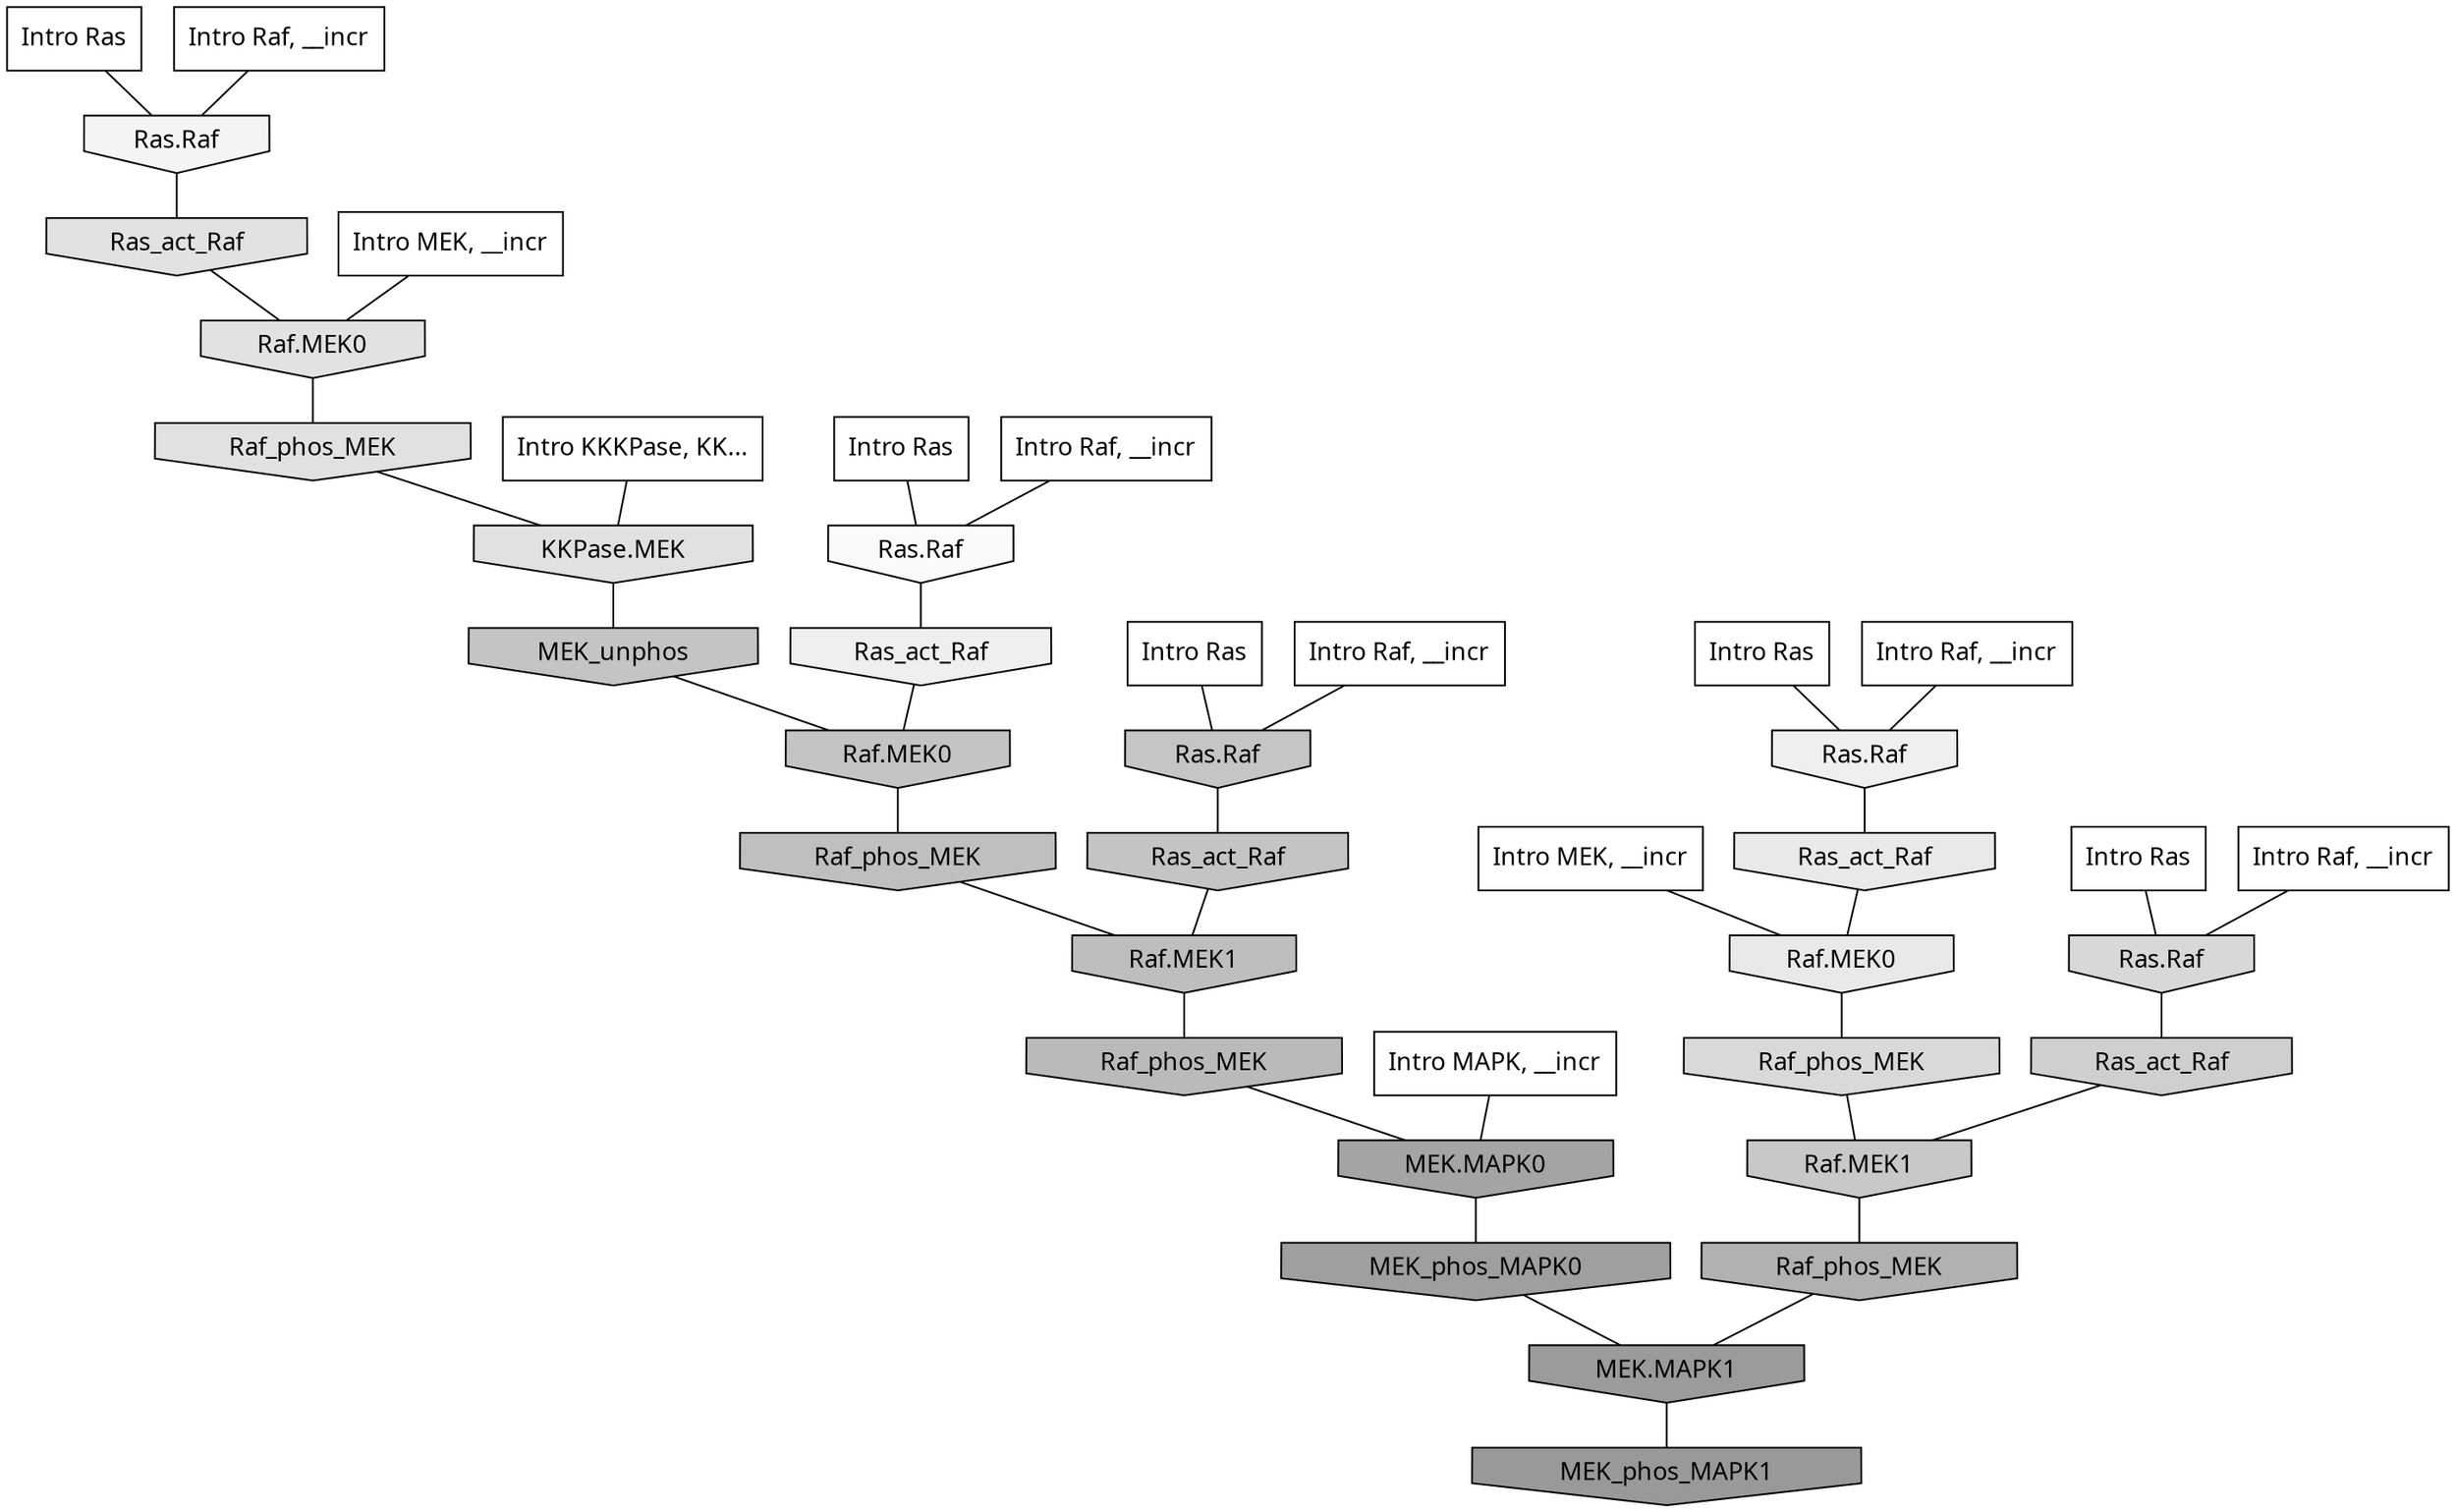 digraph G{
  rankdir="TB";
  ranksep=0.30;
  node [fontname="CMU Serif"];
  edge [fontname="CMU Serif"];
  
  7 [label="Intro Ras", shape=rectangle, style=filled, fillcolor="0.000 0.000 1.000"]
  
  26 [label="Intro Ras", shape=rectangle, style=filled, fillcolor="0.000 0.000 1.000"]
  
  45 [label="Intro Ras", shape=rectangle, style=filled, fillcolor="0.000 0.000 1.000"]
  
  48 [label="Intro Ras", shape=rectangle, style=filled, fillcolor="0.000 0.000 1.000"]
  
  80 [label="Intro Ras", shape=rectangle, style=filled, fillcolor="0.000 0.000 1.000"]
  
  206 [label="Intro Raf, __incr", shape=rectangle, style=filled, fillcolor="0.000 0.000 1.000"]
  
  211 [label="Intro Raf, __incr", shape=rectangle, style=filled, fillcolor="0.000 0.000 1.000"]
  
  795 [label="Intro Raf, __incr", shape=rectangle, style=filled, fillcolor="0.000 0.000 1.000"]
  
  943 [label="Intro Raf, __incr", shape=rectangle, style=filled, fillcolor="0.000 0.000 1.000"]
  
  994 [label="Intro Raf, __incr", shape=rectangle, style=filled, fillcolor="0.000 0.000 1.000"]
  
  1251 [label="Intro MEK, __incr", shape=rectangle, style=filled, fillcolor="0.000 0.000 1.000"]
  
  1753 [label="Intro MEK, __incr", shape=rectangle, style=filled, fillcolor="0.000 0.000 1.000"]
  
  2558 [label="Intro MAPK, __incr", shape=rectangle, style=filled, fillcolor="0.000 0.000 1.000"]
  
  3151 [label="Intro KKKPase, KK...", shape=rectangle, style=filled, fillcolor="0.000 0.000 1.000"]
  
  3434 [label="Ras.Raf", shape=invhouse, style=filled, fillcolor="0.000 0.000 0.978"]
  
  3616 [label="Ras.Raf", shape=invhouse, style=filled, fillcolor="0.000 0.000 0.955"]
  
  3811 [label="Ras.Raf", shape=invhouse, style=filled, fillcolor="0.000 0.000 0.937"]
  
  3836 [label="Ras_act_Raf", shape=invhouse, style=filled, fillcolor="0.000 0.000 0.936"]
  
  4178 [label="Ras_act_Raf", shape=invhouse, style=filled, fillcolor="0.000 0.000 0.913"]
  
  4180 [label="Raf.MEK0", shape=invhouse, style=filled, fillcolor="0.000 0.000 0.913"]
  
  4565 [label="Ras_act_Raf", shape=invhouse, style=filled, fillcolor="0.000 0.000 0.886"]
  
  4568 [label="Raf.MEK0", shape=invhouse, style=filled, fillcolor="0.000 0.000 0.886"]
  
  4641 [label="Raf_phos_MEK", shape=invhouse, style=filled, fillcolor="0.000 0.000 0.881"]
  
  4649 [label="KKPase.MEK", shape=invhouse, style=filled, fillcolor="0.000 0.000 0.881"]
  
  5160 [label="Raf_phos_MEK", shape=invhouse, style=filled, fillcolor="0.000 0.000 0.850"]
  
  5237 [label="Ras.Raf", shape=invhouse, style=filled, fillcolor="0.000 0.000 0.846"]
  
  5894 [label="Ras_act_Raf", shape=invhouse, style=filled, fillcolor="0.000 0.000 0.810"]
  
  6487 [label="Raf.MEK1", shape=invhouse, style=filled, fillcolor="0.000 0.000 0.782"]
  
  6755 [label="Ras.Raf", shape=invhouse, style=filled, fillcolor="0.000 0.000 0.772"]
  
  6846 [label="MEK_unphos", shape=invhouse, style=filled, fillcolor="0.000 0.000 0.768"]
  
  6853 [label="Raf.MEK0", shape=invhouse, style=filled, fillcolor="0.000 0.000 0.768"]
  
  6894 [label="Ras_act_Raf", shape=invhouse, style=filled, fillcolor="0.000 0.000 0.766"]
  
  7502 [label="Raf_phos_MEK", shape=invhouse, style=filled, fillcolor="0.000 0.000 0.747"]
  
  7606 [label="Raf.MEK1", shape=invhouse, style=filled, fillcolor="0.000 0.000 0.744"]
  
  8160 [label="Raf_phos_MEK", shape=invhouse, style=filled, fillcolor="0.000 0.000 0.727"]
  
  9339 [label="Raf_phos_MEK", shape=invhouse, style=filled, fillcolor="0.000 0.000 0.693"]
  
  11798 [label="MEK.MAPK0", shape=invhouse, style=filled, fillcolor="0.000 0.000 0.643"]
  
  13090 [label="MEK_phos_MAPK0", shape=invhouse, style=filled, fillcolor="0.000 0.000 0.622"]
  
  14159 [label="MEK.MAPK1", shape=invhouse, style=filled, fillcolor="0.000 0.000 0.606"]
  
  14625 [label="MEK_phos_MAPK1", shape=invhouse, style=filled, fillcolor="0.000 0.000 0.600"]
  
  
  14159 -> 14625 [dir=none, color="0.000 0.000 0.000"] 
  13090 -> 14159 [dir=none, color="0.000 0.000 0.000"] 
  11798 -> 13090 [dir=none, color="0.000 0.000 0.000"] 
  9339 -> 14159 [dir=none, color="0.000 0.000 0.000"] 
  8160 -> 11798 [dir=none, color="0.000 0.000 0.000"] 
  7606 -> 8160 [dir=none, color="0.000 0.000 0.000"] 
  7502 -> 7606 [dir=none, color="0.000 0.000 0.000"] 
  6894 -> 7606 [dir=none, color="0.000 0.000 0.000"] 
  6853 -> 7502 [dir=none, color="0.000 0.000 0.000"] 
  6846 -> 6853 [dir=none, color="0.000 0.000 0.000"] 
  6755 -> 6894 [dir=none, color="0.000 0.000 0.000"] 
  6487 -> 9339 [dir=none, color="0.000 0.000 0.000"] 
  5894 -> 6487 [dir=none, color="0.000 0.000 0.000"] 
  5237 -> 5894 [dir=none, color="0.000 0.000 0.000"] 
  5160 -> 6487 [dir=none, color="0.000 0.000 0.000"] 
  4649 -> 6846 [dir=none, color="0.000 0.000 0.000"] 
  4641 -> 4649 [dir=none, color="0.000 0.000 0.000"] 
  4568 -> 4641 [dir=none, color="0.000 0.000 0.000"] 
  4565 -> 4568 [dir=none, color="0.000 0.000 0.000"] 
  4180 -> 5160 [dir=none, color="0.000 0.000 0.000"] 
  4178 -> 4180 [dir=none, color="0.000 0.000 0.000"] 
  3836 -> 6853 [dir=none, color="0.000 0.000 0.000"] 
  3811 -> 4178 [dir=none, color="0.000 0.000 0.000"] 
  3616 -> 4565 [dir=none, color="0.000 0.000 0.000"] 
  3434 -> 3836 [dir=none, color="0.000 0.000 0.000"] 
  3151 -> 4649 [dir=none, color="0.000 0.000 0.000"] 
  2558 -> 11798 [dir=none, color="0.000 0.000 0.000"] 
  1753 -> 4568 [dir=none, color="0.000 0.000 0.000"] 
  1251 -> 4180 [dir=none, color="0.000 0.000 0.000"] 
  994 -> 3616 [dir=none, color="0.000 0.000 0.000"] 
  943 -> 6755 [dir=none, color="0.000 0.000 0.000"] 
  795 -> 5237 [dir=none, color="0.000 0.000 0.000"] 
  211 -> 3811 [dir=none, color="0.000 0.000 0.000"] 
  206 -> 3434 [dir=none, color="0.000 0.000 0.000"] 
  80 -> 3811 [dir=none, color="0.000 0.000 0.000"] 
  48 -> 5237 [dir=none, color="0.000 0.000 0.000"] 
  45 -> 6755 [dir=none, color="0.000 0.000 0.000"] 
  26 -> 3434 [dir=none, color="0.000 0.000 0.000"] 
  7 -> 3616 [dir=none, color="0.000 0.000 0.000"] 
  
  }
